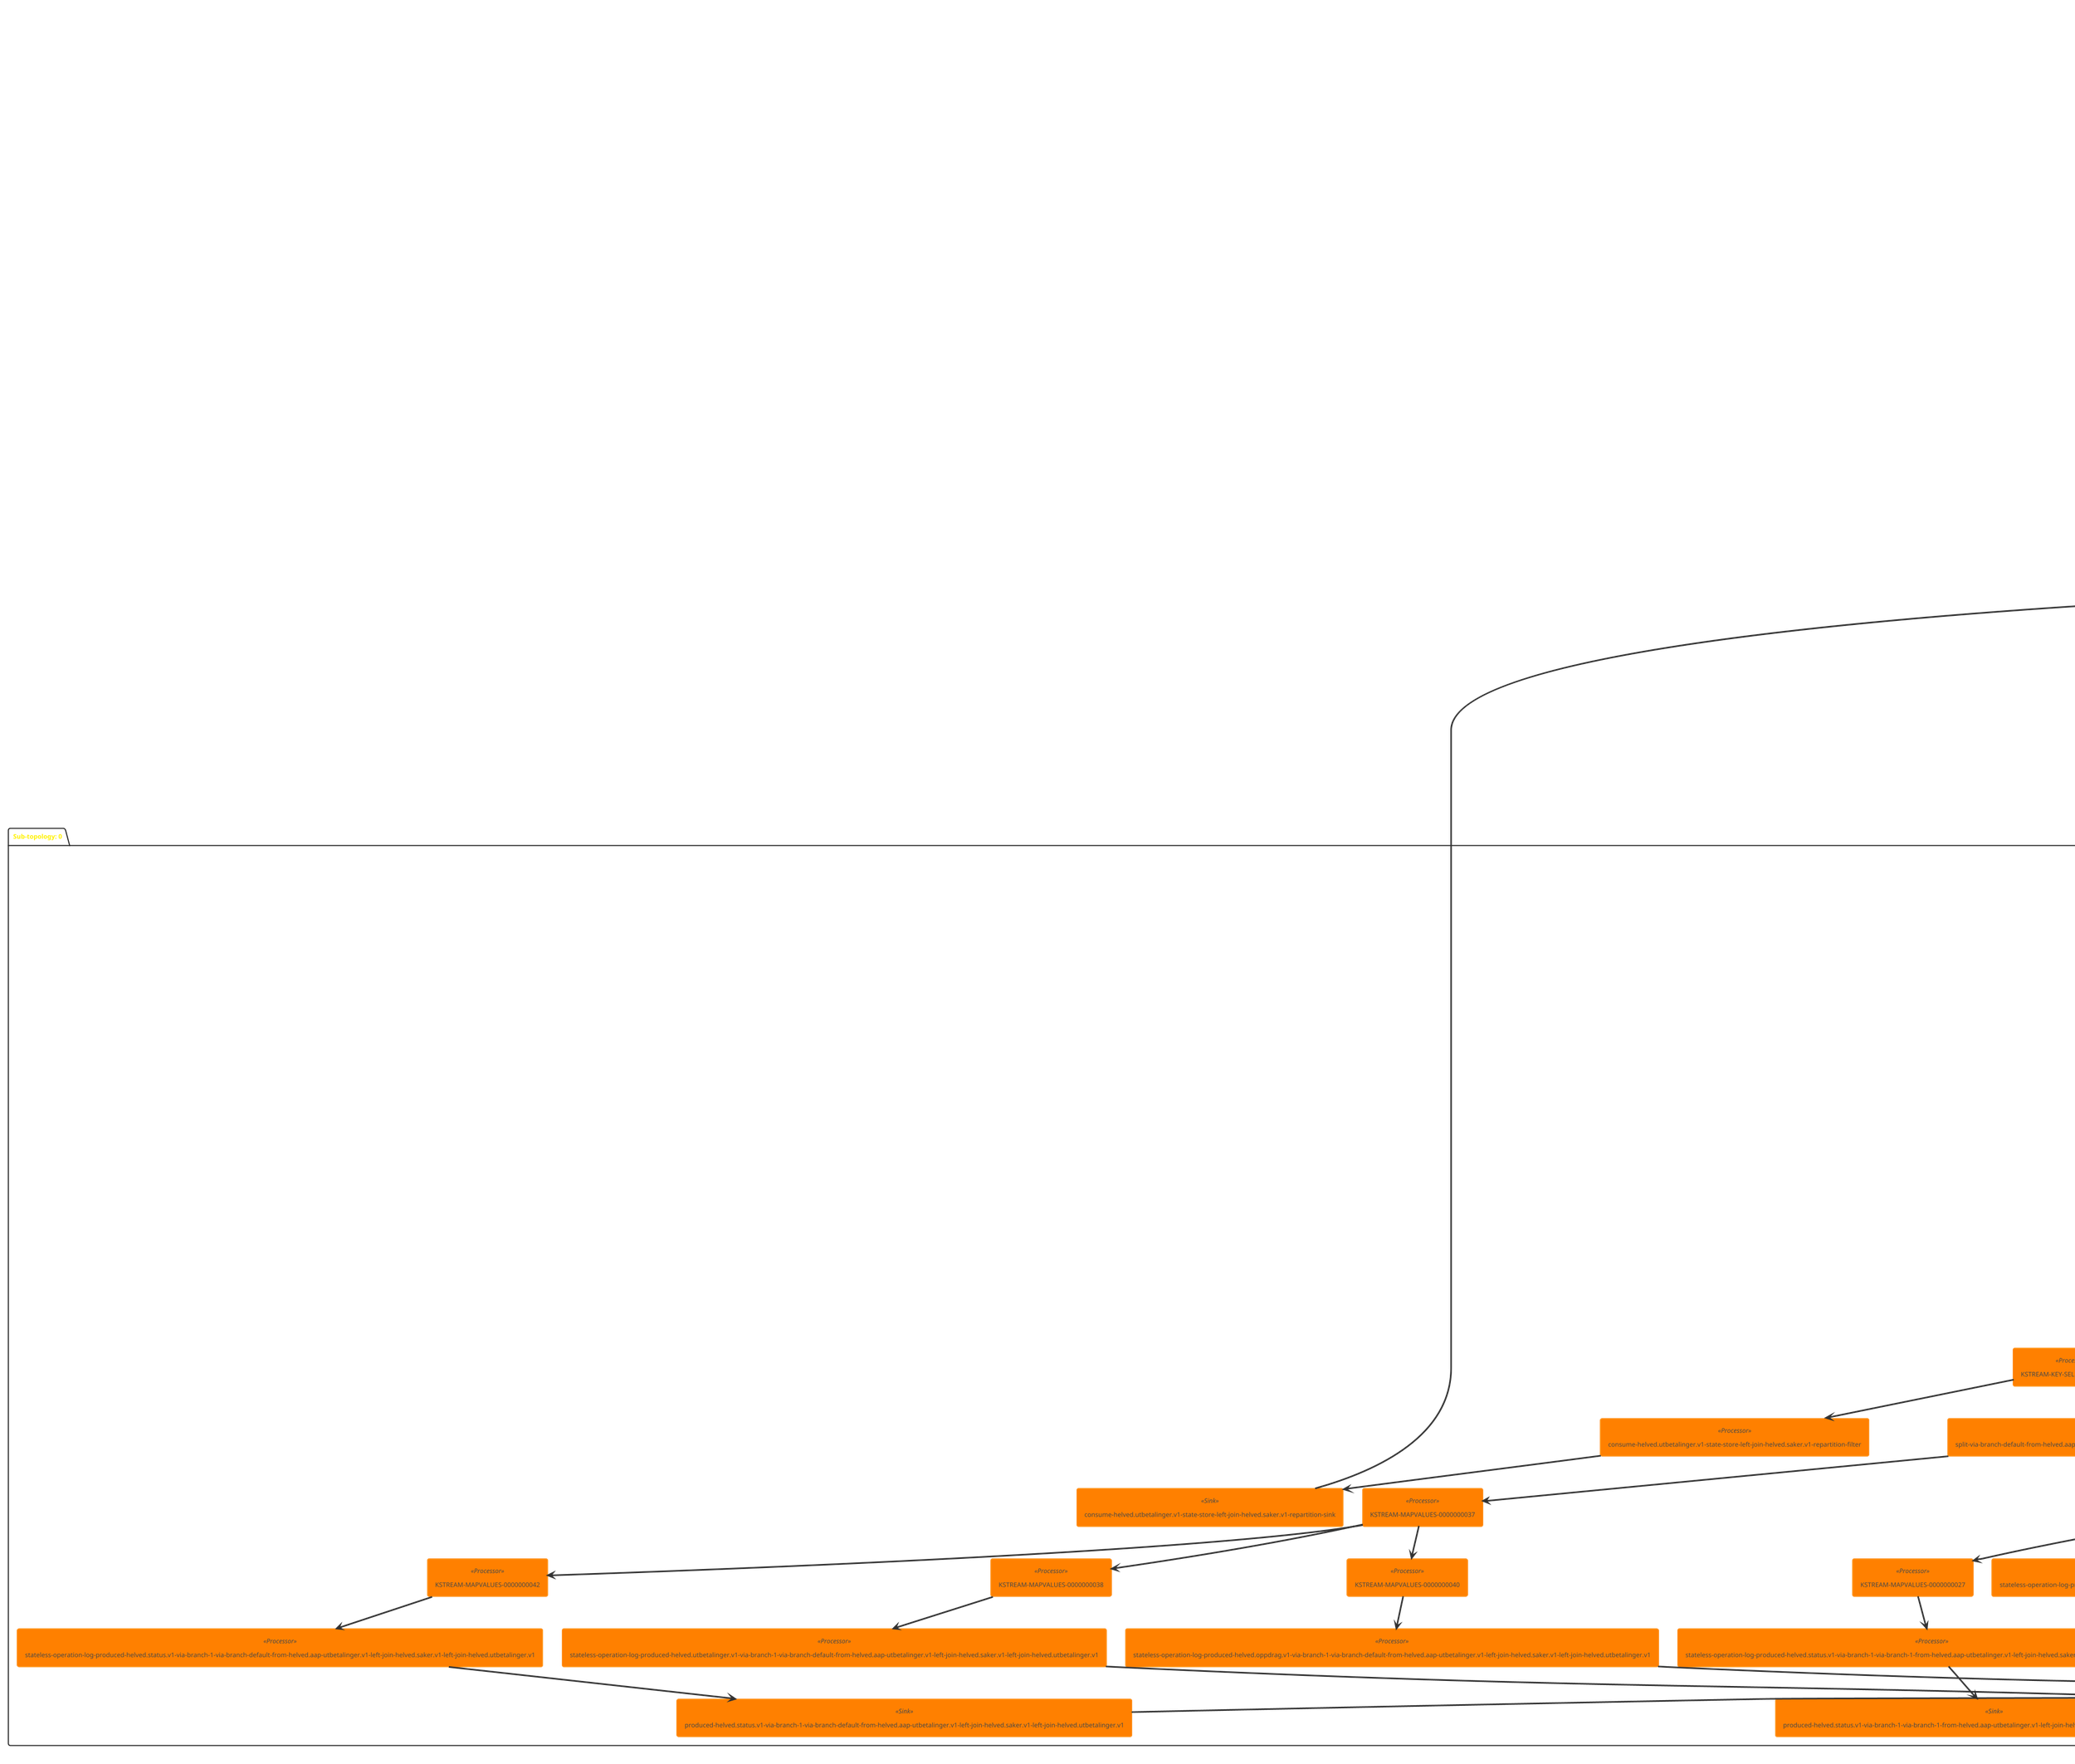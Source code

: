@startuml
!theme black-knight
queue "consume-helved.utbetalinger.v1-state-store-left-join-helved.saker.v1-repartition" <<topic>> as consume_helved_utbetalinger_v1_state_store_left_join_helved_saker_v1_repartition
queue "helved.oppdrag.v1" <<topic>> as helved_oppdrag_v1
queue "helved.simulering.v1" <<topic>> as helved_simulering_v1
queue "helved.status.v1" <<topic>> as helved_status_v1
queue "helved.utbetalinger.v1" <<topic>> as helved_utbetalinger_v1
queue "from-helved.aap-utbetalinger.v1-left-join-helved.saker.v1-left-join-helved.utbetalinger.v1-repartition" <<topic>> as from_helved_aap_utbetalinger_v1_left_join_helved_saker_v1_left_join_helved_utbetalinger_v1_repartition
queue "helved.saker.v1" <<topic>> as helved_saker_v1
queue "from-helved.aap-utbetalinger.v1-left-join-helved.saker.v1-repartition" <<topic>> as from_helved_aap_utbetalinger_v1_left_join_helved_saker_v1_repartition
queue "from-helved.aap-utbetalinger.v1-repartition" <<topic>> as from_helved_aap_utbetalinger_v1_repartition
queue "helved.aap-utbetalinger.v1" <<topic>> as helved_aap_utbetalinger_v1
package "Sub-topology: 0" {
	database "helved.utbetalinger.v1-state-store" <<State Store>> as helved_utbetalinger_v1_state_store
	agent "from-helved.aap-utbetalinger.v1-left-join-helved.saker.v1-left-join-helved.utbetalinger.v1-repartition-source" <<Source>> as from_helved_aap_utbetalinger_v1_left_join_helved_saker_v1_left_join_helved_utbetalinger_v1_repartition_source
	agent "from-helved.aap-utbetalinger.v1-left-join-helved.saker.v1-left-join-helved.utbetalinger.v1" <<Processor>> as from_helved_aap_utbetalinger_v1_left_join_helved_saker_v1_left_join_helved_utbetalinger_v1
	agent "split-from-helved.aap-utbetalinger.v1-left-join-helved.saker.v1-left-join-helved.utbetalinger.v1" <<Processor>> as split_from_helved_aap_utbetalinger_v1_left_join_helved_saker_v1_left_join_helved_utbetalinger_v1
	agent "split-from-helved.aap-utbetalinger.v1-left-join-helved.saker.v1-left-join-helved.utbetalinger.v1-branch-default" <<Processor>> as split_from_helved_aap_utbetalinger_v1_left_join_helved_saker_v1_left_join_helved_utbetalinger_v1_branch_default
	agent "KSTREAM-MAPVALUES-0000000034" <<Processor>> as KSTREAM_MAPVALUES_0000000034
	agent "split-via-branch-default-from-helved.aap-utbetalinger.v1-left-join-helved.saker.v1-left-join-helved.utbetalinger.v1" <<Processor>> as split_via_branch_default_from_helved_aap_utbetalinger_v1_left_join_helved_saker_v1_left_join_helved_utbetalinger_v1
	agent "split-from-helved.aap-utbetalinger.v1-left-join-helved.saker.v1-left-join-helved.utbetalinger.v1-branch-1" <<Processor>> as split_from_helved_aap_utbetalinger_v1_left_join_helved_saker_v1_left_join_helved_utbetalinger_v1_branch_1
	agent "KSTREAM-MAPVALUES-0000000023" <<Processor>> as KSTREAM_MAPVALUES_0000000023
	agent "split-via-branch-1-from-helved.aap-utbetalinger.v1-left-join-helved.saker.v1-left-join-helved.utbetalinger.v1" <<Processor>> as split_via_branch_1_from_helved_aap_utbetalinger_v1_left_join_helved_saker_v1_left_join_helved_utbetalinger_v1
	agent "split-via-branch-default-from-helved.aap-utbetalinger.v1-left-join-helved.saker.v1-left-join-helved.utbetalinger.v1-branch-1" <<Processor>> as split_via_branch_default_from_helved_aap_utbetalinger_v1_left_join_helved_saker_v1_left_join_helved_utbetalinger_v1_branch_1
	agent "KSTREAM-MAPVALUES-0000000037" <<Processor>> as KSTREAM_MAPVALUES_0000000037
	agent "consume-helved.utbetalinger.v1" <<Source>> as consume_helved_utbetalinger_v1
	agent "stateless-operation-log-consume-helved.utbetalinger.v1" <<Processor>> as stateless_operation_log_consume_helved_utbetalinger_v1
	agent "stateless-operation-log-produced-helved.utbetalinger.v1" <<Processor>> as stateless_operation_log_produced_helved_utbetalinger_v1
	agent "helved.utbetalinger.v1-to-table" <<Processor>> as helved_utbetalinger_v1_to_table
	agent "split-via-branch-1-from-helved.aap-utbetalinger.v1-left-join-helved.saker.v1-left-join-helved.utbetalinger.v1-branch-1" <<Processor>> as split_via_branch_1_from_helved_aap_utbetalinger_v1_left_join_helved_saker_v1_left_join_helved_utbetalinger_v1_branch_1
	agent "KSTREAM-MAPVALUES-0000000026" <<Processor>> as KSTREAM_MAPVALUES_0000000026
	agent "KTABLE-TOSTREAM-0000000047" <<Processor>> as KTABLE_TOSTREAM_0000000047
	agent "skip-helved.utbetalinger.v1-tombstoneto-stream" <<Processor>> as skip_helved_utbetalinger_v1_tombstoneto_stream
	agent "KSTREAM-MAPVALUES-0000000049" <<Processor>> as KSTREAM_MAPVALUES_0000000049
	agent "split-via-branch-1-from-helved.aap-utbetalinger.v1-left-join-helved.saker.v1-left-join-helved.utbetalinger.v1-branch-default" <<Processor>> as split_via_branch_1_from_helved_aap_utbetalinger_v1_left_join_helved_saker_v1_left_join_helved_utbetalinger_v1_branch_default
	agent "split-via-branch-default-from-helved.aap-utbetalinger.v1-left-join-helved.saker.v1-left-join-helved.utbetalinger.v1-branch-default" <<Processor>> as split_via_branch_default_from_helved_aap_utbetalinger_v1_left_join_helved_saker_v1_left_join_helved_utbetalinger_v1_branch_default
	agent "KSTREAM-KEY-SELECT-0000000050" <<Processor>> as KSTREAM_KEY_SELECT_0000000050
	agent "KSTREAM-MAPVALUES-0000000027" <<Processor>> as KSTREAM_MAPVALUES_0000000027
	agent "KSTREAM-MAPVALUES-0000000031" <<Processor>> as KSTREAM_MAPVALUES_0000000031
	agent "KSTREAM-MAPVALUES-0000000038" <<Processor>> as KSTREAM_MAPVALUES_0000000038
	agent "KSTREAM-MAPVALUES-0000000040" <<Processor>> as KSTREAM_MAPVALUES_0000000040
	agent "KSTREAM-MAPVALUES-0000000042" <<Processor>> as KSTREAM_MAPVALUES_0000000042
	agent "KSTREAM-MAPVALUES-0000000045" <<Processor>> as KSTREAM_MAPVALUES_0000000045
	agent "consume-helved.utbetalinger.v1-state-store-left-join-helved.saker.v1-repartition-filter" <<Processor>> as consume_helved_utbetalinger_v1_state_store_left_join_helved_saker_v1_repartition_filter
	agent "stateless-operation-log-produced-helved.oppdrag.v1-via-branch-1-via-branch-default-from-helved.aap-utbetalinger.v1-left-join-helved.saker.v1-left-join-helved.utbetalinger.v1" <<Processor>> as stateless_operation_log_produced_helved_oppdrag_v1_via_branch_1_via_branch_default_from_helved_aap_utbetalinger_v1_left_join_helved_saker_v1_left_join_helved_utbetalinger_v1
	agent "stateless-operation-log-produced-helved.simulering.v1-via-branch-1-via-branch-1-from-helved.aap-utbetalinger.v1-left-join-helved.saker.v1-left-join-helved.utbetalinger.v1" <<Processor>> as stateless_operation_log_produced_helved_simulering_v1_via_branch_1_via_branch_1_from_helved_aap_utbetalinger_v1_left_join_helved_saker_v1_left_join_helved_utbetalinger_v1
	agent "stateless-operation-log-produced-helved.status.v1-via-branch-1-via-branch-1-from-helved.aap-utbetalinger.v1-left-join-helved.saker.v1-left-join-helved.utbetalinger.v1" <<Processor>> as stateless_operation_log_produced_helved_status_v1_via_branch_1_via_branch_1_from_helved_aap_utbetalinger_v1_left_join_helved_saker_v1_left_join_helved_utbetalinger_v1
	agent "stateless-operation-log-produced-helved.status.v1-via-branch-1-via-branch-default-from-helved.aap-utbetalinger.v1-left-join-helved.saker.v1-left-join-helved.utbetalinger.v1" <<Processor>> as stateless_operation_log_produced_helved_status_v1_via_branch_1_via_branch_default_from_helved_aap_utbetalinger_v1_left_join_helved_saker_v1_left_join_helved_utbetalinger_v1
	agent "stateless-operation-log-produced-helved.status.v1-via-branch-default-via-branch-1-from-helved.aap-utbetalinger.v1-left-join-helved.saker.v1-left-join-helved.utbetalinger.v1" <<Processor>> as stateless_operation_log_produced_helved_status_v1_via_branch_default_via_branch_1_from_helved_aap_utbetalinger_v1_left_join_helved_saker_v1_left_join_helved_utbetalinger_v1
	agent "stateless-operation-log-produced-helved.status.v1-via-branch-default-via-branch-default-from-helved.aap-utbetalinger.v1-left-join-helved.saker.v1-left-join-helved.utbetalinger.v1" <<Processor>> as stateless_operation_log_produced_helved_status_v1_via_branch_default_via_branch_default_from_helved_aap_utbetalinger_v1_left_join_helved_saker_v1_left_join_helved_utbetalinger_v1
	agent "stateless-operation-log-produced-helved.utbetalinger.v1-via-branch-1-via-branch-default-from-helved.aap-utbetalinger.v1-left-join-helved.saker.v1-left-join-helved.utbetalinger.v1" <<Processor>> as stateless_operation_log_produced_helved_utbetalinger_v1_via_branch_1_via_branch_default_from_helved_aap_utbetalinger_v1_left_join_helved_saker_v1_left_join_helved_utbetalinger_v1
	agent "consume-helved.utbetalinger.v1-state-store-left-join-helved.saker.v1-repartition-sink" <<Sink>> as consume_helved_utbetalinger_v1_state_store_left_join_helved_saker_v1_repartition_sink
	agent "produced-helved.oppdrag.v1-via-branch-1-via-branch-default-from-helved.aap-utbetalinger.v1-left-join-helved.saker.v1-left-join-helved.utbetalinger.v1" <<Sink>> as produced_helved_oppdrag_v1_via_branch_1_via_branch_default_from_helved_aap_utbetalinger_v1_left_join_helved_saker_v1_left_join_helved_utbetalinger_v1
	agent "produced-helved.simulering.v1-via-branch-1-via-branch-1-from-helved.aap-utbetalinger.v1-left-join-helved.saker.v1-left-join-helved.utbetalinger.v1" <<Sink>> as produced_helved_simulering_v1_via_branch_1_via_branch_1_from_helved_aap_utbetalinger_v1_left_join_helved_saker_v1_left_join_helved_utbetalinger_v1
	agent "produced-helved.status.v1-via-branch-1-via-branch-1-from-helved.aap-utbetalinger.v1-left-join-helved.saker.v1-left-join-helved.utbetalinger.v1" <<Sink>> as produced_helved_status_v1_via_branch_1_via_branch_1_from_helved_aap_utbetalinger_v1_left_join_helved_saker_v1_left_join_helved_utbetalinger_v1
	agent "produced-helved.status.v1-via-branch-1-via-branch-default-from-helved.aap-utbetalinger.v1-left-join-helved.saker.v1-left-join-helved.utbetalinger.v1" <<Sink>> as produced_helved_status_v1_via_branch_1_via_branch_default_from_helved_aap_utbetalinger_v1_left_join_helved_saker_v1_left_join_helved_utbetalinger_v1
	agent "produced-helved.status.v1-via-branch-default-via-branch-1-from-helved.aap-utbetalinger.v1-left-join-helved.saker.v1-left-join-helved.utbetalinger.v1" <<Sink>> as produced_helved_status_v1_via_branch_default_via_branch_1_from_helved_aap_utbetalinger_v1_left_join_helved_saker_v1_left_join_helved_utbetalinger_v1
	agent "produced-helved.status.v1-via-branch-default-via-branch-default-from-helved.aap-utbetalinger.v1-left-join-helved.saker.v1-left-join-helved.utbetalinger.v1" <<Sink>> as produced_helved_status_v1_via_branch_default_via_branch_default_from_helved_aap_utbetalinger_v1_left_join_helved_saker_v1_left_join_helved_utbetalinger_v1
	agent "produced-helved.utbetalinger.v1-via-branch-1-via-branch-default-from-helved.aap-utbetalinger.v1-left-join-helved.saker.v1-left-join-helved.utbetalinger.v1" <<Sink>> as produced_helved_utbetalinger_v1_via_branch_1_via_branch_default_from_helved_aap_utbetalinger_v1_left_join_helved_saker_v1_left_join_helved_utbetalinger_v1
	from_helved_aap_utbetalinger_v1_left_join_helved_saker_v1_left_join_helved_utbetalinger_v1_repartition --> from_helved_aap_utbetalinger_v1_left_join_helved_saker_v1_left_join_helved_utbetalinger_v1_repartition_source
	helved_utbetalinger_v1_state_store -- from_helved_aap_utbetalinger_v1_left_join_helved_saker_v1_left_join_helved_utbetalinger_v1
	helved_utbetalinger_v1 --> consume_helved_utbetalinger_v1
	helved_utbetalinger_v1_state_store -- helved_utbetalinger_v1_to_table
	consume_helved_utbetalinger_v1_state_store_left_join_helved_saker_v1_repartition <-- consume_helved_utbetalinger_v1_state_store_left_join_helved_saker_v1_repartition_sink
	helved_oppdrag_v1 <-- produced_helved_oppdrag_v1_via_branch_1_via_branch_default_from_helved_aap_utbetalinger_v1_left_join_helved_saker_v1_left_join_helved_utbetalinger_v1
	helved_simulering_v1 <-- produced_helved_simulering_v1_via_branch_1_via_branch_1_from_helved_aap_utbetalinger_v1_left_join_helved_saker_v1_left_join_helved_utbetalinger_v1
	helved_status_v1 <-- produced_helved_status_v1_via_branch_1_via_branch_1_from_helved_aap_utbetalinger_v1_left_join_helved_saker_v1_left_join_helved_utbetalinger_v1
	helved_status_v1 <-- produced_helved_status_v1_via_branch_1_via_branch_default_from_helved_aap_utbetalinger_v1_left_join_helved_saker_v1_left_join_helved_utbetalinger_v1
	helved_status_v1 <-- produced_helved_status_v1_via_branch_default_via_branch_1_from_helved_aap_utbetalinger_v1_left_join_helved_saker_v1_left_join_helved_utbetalinger_v1
	helved_status_v1 <-- produced_helved_status_v1_via_branch_default_via_branch_default_from_helved_aap_utbetalinger_v1_left_join_helved_saker_v1_left_join_helved_utbetalinger_v1
	helved_utbetalinger_v1 <-- produced_helved_utbetalinger_v1_via_branch_1_via_branch_default_from_helved_aap_utbetalinger_v1_left_join_helved_saker_v1_left_join_helved_utbetalinger_v1
	from_helved_aap_utbetalinger_v1_left_join_helved_saker_v1_left_join_helved_utbetalinger_v1_repartition_source --> from_helved_aap_utbetalinger_v1_left_join_helved_saker_v1_left_join_helved_utbetalinger_v1
	from_helved_aap_utbetalinger_v1_left_join_helved_saker_v1_left_join_helved_utbetalinger_v1 --> split_from_helved_aap_utbetalinger_v1_left_join_helved_saker_v1_left_join_helved_utbetalinger_v1
	split_from_helved_aap_utbetalinger_v1_left_join_helved_saker_v1_left_join_helved_utbetalinger_v1 --> split_from_helved_aap_utbetalinger_v1_left_join_helved_saker_v1_left_join_helved_utbetalinger_v1_branch_1
	split_from_helved_aap_utbetalinger_v1_left_join_helved_saker_v1_left_join_helved_utbetalinger_v1 --> split_from_helved_aap_utbetalinger_v1_left_join_helved_saker_v1_left_join_helved_utbetalinger_v1_branch_default
	split_from_helved_aap_utbetalinger_v1_left_join_helved_saker_v1_left_join_helved_utbetalinger_v1_branch_default --> KSTREAM_MAPVALUES_0000000034
	KSTREAM_MAPVALUES_0000000034 --> split_via_branch_default_from_helved_aap_utbetalinger_v1_left_join_helved_saker_v1_left_join_helved_utbetalinger_v1
	split_via_branch_default_from_helved_aap_utbetalinger_v1_left_join_helved_saker_v1_left_join_helved_utbetalinger_v1 --> split_via_branch_default_from_helved_aap_utbetalinger_v1_left_join_helved_saker_v1_left_join_helved_utbetalinger_v1_branch_default
	split_via_branch_default_from_helved_aap_utbetalinger_v1_left_join_helved_saker_v1_left_join_helved_utbetalinger_v1 --> split_via_branch_default_from_helved_aap_utbetalinger_v1_left_join_helved_saker_v1_left_join_helved_utbetalinger_v1_branch_1
	split_from_helved_aap_utbetalinger_v1_left_join_helved_saker_v1_left_join_helved_utbetalinger_v1_branch_1 --> KSTREAM_MAPVALUES_0000000023
	KSTREAM_MAPVALUES_0000000023 --> split_via_branch_1_from_helved_aap_utbetalinger_v1_left_join_helved_saker_v1_left_join_helved_utbetalinger_v1
	split_via_branch_1_from_helved_aap_utbetalinger_v1_left_join_helved_saker_v1_left_join_helved_utbetalinger_v1 --> split_via_branch_1_from_helved_aap_utbetalinger_v1_left_join_helved_saker_v1_left_join_helved_utbetalinger_v1_branch_1
	split_via_branch_1_from_helved_aap_utbetalinger_v1_left_join_helved_saker_v1_left_join_helved_utbetalinger_v1 --> split_via_branch_1_from_helved_aap_utbetalinger_v1_left_join_helved_saker_v1_left_join_helved_utbetalinger_v1_branch_default
	split_via_branch_default_from_helved_aap_utbetalinger_v1_left_join_helved_saker_v1_left_join_helved_utbetalinger_v1_branch_1 --> KSTREAM_MAPVALUES_0000000037
	KSTREAM_MAPVALUES_0000000037 --> KSTREAM_MAPVALUES_0000000040
	KSTREAM_MAPVALUES_0000000037 --> KSTREAM_MAPVALUES_0000000042
	KSTREAM_MAPVALUES_0000000037 --> KSTREAM_MAPVALUES_0000000038
	consume_helved_utbetalinger_v1 --> stateless_operation_log_consume_helved_utbetalinger_v1
	stateless_operation_log_consume_helved_utbetalinger_v1 --> stateless_operation_log_produced_helved_utbetalinger_v1
	stateless_operation_log_produced_helved_utbetalinger_v1 --> helved_utbetalinger_v1_to_table
	helved_utbetalinger_v1_to_table --> KTABLE_TOSTREAM_0000000047
	split_via_branch_1_from_helved_aap_utbetalinger_v1_left_join_helved_saker_v1_left_join_helved_utbetalinger_v1_branch_1 --> KSTREAM_MAPVALUES_0000000026
	KSTREAM_MAPVALUES_0000000026 --> stateless_operation_log_produced_helved_simulering_v1_via_branch_1_via_branch_1_from_helved_aap_utbetalinger_v1_left_join_helved_saker_v1_left_join_helved_utbetalinger_v1
	KSTREAM_MAPVALUES_0000000026 --> KSTREAM_MAPVALUES_0000000027
	KTABLE_TOSTREAM_0000000047 --> skip_helved_utbetalinger_v1_tombstoneto_stream
	skip_helved_utbetalinger_v1_tombstoneto_stream --> KSTREAM_MAPVALUES_0000000049
	KSTREAM_MAPVALUES_0000000049 --> KSTREAM_KEY_SELECT_0000000050
	split_via_branch_1_from_helved_aap_utbetalinger_v1_left_join_helved_saker_v1_left_join_helved_utbetalinger_v1_branch_default --> KSTREAM_MAPVALUES_0000000031
	split_via_branch_default_from_helved_aap_utbetalinger_v1_left_join_helved_saker_v1_left_join_helved_utbetalinger_v1_branch_default --> KSTREAM_MAPVALUES_0000000045
	KSTREAM_KEY_SELECT_0000000050 --> consume_helved_utbetalinger_v1_state_store_left_join_helved_saker_v1_repartition_filter
	KSTREAM_MAPVALUES_0000000027 --> stateless_operation_log_produced_helved_status_v1_via_branch_1_via_branch_1_from_helved_aap_utbetalinger_v1_left_join_helved_saker_v1_left_join_helved_utbetalinger_v1
	KSTREAM_MAPVALUES_0000000031 --> stateless_operation_log_produced_helved_status_v1_via_branch_default_via_branch_1_from_helved_aap_utbetalinger_v1_left_join_helved_saker_v1_left_join_helved_utbetalinger_v1
	KSTREAM_MAPVALUES_0000000038 --> stateless_operation_log_produced_helved_utbetalinger_v1_via_branch_1_via_branch_default_from_helved_aap_utbetalinger_v1_left_join_helved_saker_v1_left_join_helved_utbetalinger_v1
	KSTREAM_MAPVALUES_0000000040 --> stateless_operation_log_produced_helved_oppdrag_v1_via_branch_1_via_branch_default_from_helved_aap_utbetalinger_v1_left_join_helved_saker_v1_left_join_helved_utbetalinger_v1
	KSTREAM_MAPVALUES_0000000042 --> stateless_operation_log_produced_helved_status_v1_via_branch_1_via_branch_default_from_helved_aap_utbetalinger_v1_left_join_helved_saker_v1_left_join_helved_utbetalinger_v1
	KSTREAM_MAPVALUES_0000000045 --> stateless_operation_log_produced_helved_status_v1_via_branch_default_via_branch_default_from_helved_aap_utbetalinger_v1_left_join_helved_saker_v1_left_join_helved_utbetalinger_v1
	consume_helved_utbetalinger_v1_state_store_left_join_helved_saker_v1_repartition_filter --> consume_helved_utbetalinger_v1_state_store_left_join_helved_saker_v1_repartition_sink
	stateless_operation_log_produced_helved_oppdrag_v1_via_branch_1_via_branch_default_from_helved_aap_utbetalinger_v1_left_join_helved_saker_v1_left_join_helved_utbetalinger_v1 --> produced_helved_oppdrag_v1_via_branch_1_via_branch_default_from_helved_aap_utbetalinger_v1_left_join_helved_saker_v1_left_join_helved_utbetalinger_v1
	stateless_operation_log_produced_helved_simulering_v1_via_branch_1_via_branch_1_from_helved_aap_utbetalinger_v1_left_join_helved_saker_v1_left_join_helved_utbetalinger_v1 --> produced_helved_simulering_v1_via_branch_1_via_branch_1_from_helved_aap_utbetalinger_v1_left_join_helved_saker_v1_left_join_helved_utbetalinger_v1
	stateless_operation_log_produced_helved_status_v1_via_branch_1_via_branch_1_from_helved_aap_utbetalinger_v1_left_join_helved_saker_v1_left_join_helved_utbetalinger_v1 --> produced_helved_status_v1_via_branch_1_via_branch_1_from_helved_aap_utbetalinger_v1_left_join_helved_saker_v1_left_join_helved_utbetalinger_v1
	stateless_operation_log_produced_helved_status_v1_via_branch_1_via_branch_default_from_helved_aap_utbetalinger_v1_left_join_helved_saker_v1_left_join_helved_utbetalinger_v1 --> produced_helved_status_v1_via_branch_1_via_branch_default_from_helved_aap_utbetalinger_v1_left_join_helved_saker_v1_left_join_helved_utbetalinger_v1
	stateless_operation_log_produced_helved_status_v1_via_branch_default_via_branch_1_from_helved_aap_utbetalinger_v1_left_join_helved_saker_v1_left_join_helved_utbetalinger_v1 --> produced_helved_status_v1_via_branch_default_via_branch_1_from_helved_aap_utbetalinger_v1_left_join_helved_saker_v1_left_join_helved_utbetalinger_v1
	stateless_operation_log_produced_helved_status_v1_via_branch_default_via_branch_default_from_helved_aap_utbetalinger_v1_left_join_helved_saker_v1_left_join_helved_utbetalinger_v1 --> produced_helved_status_v1_via_branch_default_via_branch_default_from_helved_aap_utbetalinger_v1_left_join_helved_saker_v1_left_join_helved_utbetalinger_v1
	stateless_operation_log_produced_helved_utbetalinger_v1_via_branch_1_via_branch_default_from_helved_aap_utbetalinger_v1_left_join_helved_saker_v1_left_join_helved_utbetalinger_v1 --> produced_helved_utbetalinger_v1_via_branch_1_via_branch_default_from_helved_aap_utbetalinger_v1_left_join_helved_saker_v1_left_join_helved_utbetalinger_v1
}
package "Sub-topology: 1" {
	database "helved.saker.v1-state-store" <<State Store>> as helved_saker_v1_state_store
	agent "from-helved.aap-utbetalinger.v1-left-join-helved.saker.v1-repartition-source" <<Source>> as from_helved_aap_utbetalinger_v1_left_join_helved_saker_v1_repartition_source
	agent "consume-helved.utbetalinger.v1-state-store-left-join-helved.saker.v1-repartition-source" <<Source>> as consume_helved_utbetalinger_v1_state_store_left_join_helved_saker_v1_repartition_source
	agent "from-helved.aap-utbetalinger.v1-left-join-helved.saker.v1" <<Processor>> as from_helved_aap_utbetalinger_v1_left_join_helved_saker_v1
	agent "KSTREAM-MAPVALUES-0000000015" <<Processor>> as KSTREAM_MAPVALUES_0000000015
	agent "consume-helved.saker.v1" <<Source>> as consume_helved_saker_v1
	agent "consume-helved.utbetalinger.v1-state-store-left-join-helved.saker.v1" <<Processor>> as consume_helved_utbetalinger_v1_state_store_left_join_helved_saker_v1
	agent "KSTREAM-KEY-SELECT-0000000016" <<Processor>> as KSTREAM_KEY_SELECT_0000000016
	agent "KSTREAM-MAPVALUES-0000000055" <<Processor>> as KSTREAM_MAPVALUES_0000000055
	agent "stateless-operation-log-consume-helved.saker.v1" <<Processor>> as stateless_operation_log_consume_helved_saker_v1
	agent "from-helved.aap-utbetalinger.v1-left-join-helved.saker.v1-left-join-helved.utbetalinger.v1-repartition-filter" <<Processor>> as from_helved_aap_utbetalinger_v1_left_join_helved_saker_v1_left_join_helved_utbetalinger_v1_repartition_filter
	agent "stateless-operation-log-produced-helved.saker.v1" <<Processor>> as stateless_operation_log_produced_helved_saker_v1
	agent "stateless-operation-log-produced-helved.saker.v1-consume-helved.utbetalinger.v1-state-store-left-join-helved.saker.v1" <<Processor>> as stateless_operation_log_produced_helved_saker_v1_consume_helved_utbetalinger_v1_state_store_left_join_helved_saker_v1
	agent "from-helved.aap-utbetalinger.v1-left-join-helved.saker.v1-left-join-helved.utbetalinger.v1-repartition-sink" <<Sink>> as from_helved_aap_utbetalinger_v1_left_join_helved_saker_v1_left_join_helved_utbetalinger_v1_repartition_sink
	agent "helved.saker.v1-to-table" <<Processor>> as helved_saker_v1_to_table
	agent "produced-helved.saker.v1-consume-helved.utbetalinger.v1-state-store-left-join-helved.saker.v1" <<Sink>> as produced_helved_saker_v1_consume_helved_utbetalinger_v1_state_store_left_join_helved_saker_v1
	from_helved_aap_utbetalinger_v1_left_join_helved_saker_v1_repartition --> from_helved_aap_utbetalinger_v1_left_join_helved_saker_v1_repartition_source
	consume_helved_utbetalinger_v1_state_store_left_join_helved_saker_v1_repartition --> consume_helved_utbetalinger_v1_state_store_left_join_helved_saker_v1_repartition_source
	helved_saker_v1_state_store -- from_helved_aap_utbetalinger_v1_left_join_helved_saker_v1
	helved_saker_v1 --> consume_helved_saker_v1
	helved_saker_v1_state_store -- consume_helved_utbetalinger_v1_state_store_left_join_helved_saker_v1
	from_helved_aap_utbetalinger_v1_left_join_helved_saker_v1_left_join_helved_utbetalinger_v1_repartition <-- from_helved_aap_utbetalinger_v1_left_join_helved_saker_v1_left_join_helved_utbetalinger_v1_repartition_sink
	helved_saker_v1_state_store -- helved_saker_v1_to_table
	helved_saker_v1 <-- produced_helved_saker_v1_consume_helved_utbetalinger_v1_state_store_left_join_helved_saker_v1
	from_helved_aap_utbetalinger_v1_left_join_helved_saker_v1_repartition_source --> from_helved_aap_utbetalinger_v1_left_join_helved_saker_v1
	consume_helved_utbetalinger_v1_state_store_left_join_helved_saker_v1_repartition_source --> consume_helved_utbetalinger_v1_state_store_left_join_helved_saker_v1
	from_helved_aap_utbetalinger_v1_left_join_helved_saker_v1 --> KSTREAM_MAPVALUES_0000000015
	KSTREAM_MAPVALUES_0000000015 --> KSTREAM_KEY_SELECT_0000000016
	consume_helved_saker_v1 --> stateless_operation_log_consume_helved_saker_v1
	consume_helved_utbetalinger_v1_state_store_left_join_helved_saker_v1 --> KSTREAM_MAPVALUES_0000000055
	KSTREAM_KEY_SELECT_0000000016 --> from_helved_aap_utbetalinger_v1_left_join_helved_saker_v1_left_join_helved_utbetalinger_v1_repartition_filter
	KSTREAM_MAPVALUES_0000000055 --> stateless_operation_log_produced_helved_saker_v1_consume_helved_utbetalinger_v1_state_store_left_join_helved_saker_v1
	stateless_operation_log_consume_helved_saker_v1 --> stateless_operation_log_produced_helved_saker_v1
	from_helved_aap_utbetalinger_v1_left_join_helved_saker_v1_left_join_helved_utbetalinger_v1_repartition_filter --> from_helved_aap_utbetalinger_v1_left_join_helved_saker_v1_left_join_helved_utbetalinger_v1_repartition_sink
	stateless_operation_log_produced_helved_saker_v1 --> helved_saker_v1_to_table
	stateless_operation_log_produced_helved_saker_v1_consume_helved_utbetalinger_v1_state_store_left_join_helved_saker_v1 --> produced_helved_saker_v1_consume_helved_utbetalinger_v1_state_store_left_join_helved_saker_v1
}
package "Sub-topology: 2" {
	agent "consume-helved.aap-utbetalinger.v1" <<Source>> as consume_helved_aap_utbetalinger_v1
	agent "stateless-operation-log-consume-helved.aap-utbetalinger.v1" <<Processor>> as stateless_operation_log_consume_helved_aap_utbetalinger_v1
	agent "skip-helved.aap-utbetalinger.v1-tombstone" <<Processor>> as skip_helved_aap_utbetalinger_v1_tombstone
	agent "from-helved.aap-utbetalinger.v1-repartition-filter" <<Processor>> as from_helved_aap_utbetalinger_v1_repartition_filter
	agent "from-helved.aap-utbetalinger.v1-repartition-sink" <<Sink>> as from_helved_aap_utbetalinger_v1_repartition_sink
	helved_aap_utbetalinger_v1 --> consume_helved_aap_utbetalinger_v1
	from_helved_aap_utbetalinger_v1_repartition <-- from_helved_aap_utbetalinger_v1_repartition_sink
	consume_helved_aap_utbetalinger_v1 --> stateless_operation_log_consume_helved_aap_utbetalinger_v1
	stateless_operation_log_consume_helved_aap_utbetalinger_v1 --> skip_helved_aap_utbetalinger_v1_tombstone
	skip_helved_aap_utbetalinger_v1_tombstone --> from_helved_aap_utbetalinger_v1_repartition_filter
	from_helved_aap_utbetalinger_v1_repartition_filter --> from_helved_aap_utbetalinger_v1_repartition_sink
}
package "Sub-topology: 3" {
	agent "from-helved.aap-utbetalinger.v1-repartition-source" <<Source>> as from_helved_aap_utbetalinger_v1_repartition_source
	agent "KSTREAM-MAPVALUES-0000000009" <<Processor>> as KSTREAM_MAPVALUES_0000000009
	agent "KSTREAM-KEY-SELECT-0000000010" <<Processor>> as KSTREAM_KEY_SELECT_0000000010
	agent "from-helved.aap-utbetalinger.v1-left-join-helved.saker.v1-repartition-filter" <<Processor>> as from_helved_aap_utbetalinger_v1_left_join_helved_saker_v1_repartition_filter
	agent "from-helved.aap-utbetalinger.v1-left-join-helved.saker.v1-repartition-sink" <<Sink>> as from_helved_aap_utbetalinger_v1_left_join_helved_saker_v1_repartition_sink
	from_helved_aap_utbetalinger_v1_repartition --> from_helved_aap_utbetalinger_v1_repartition_source
	from_helved_aap_utbetalinger_v1_left_join_helved_saker_v1_repartition <-- from_helved_aap_utbetalinger_v1_left_join_helved_saker_v1_repartition_sink
	from_helved_aap_utbetalinger_v1_repartition_source --> KSTREAM_MAPVALUES_0000000009
	KSTREAM_MAPVALUES_0000000009 --> KSTREAM_KEY_SELECT_0000000010
	KSTREAM_KEY_SELECT_0000000010 --> from_helved_aap_utbetalinger_v1_left_join_helved_saker_v1_repartition_filter
	from_helved_aap_utbetalinger_v1_left_join_helved_saker_v1_repartition_filter --> from_helved_aap_utbetalinger_v1_left_join_helved_saker_v1_repartition_sink
}
@enduml